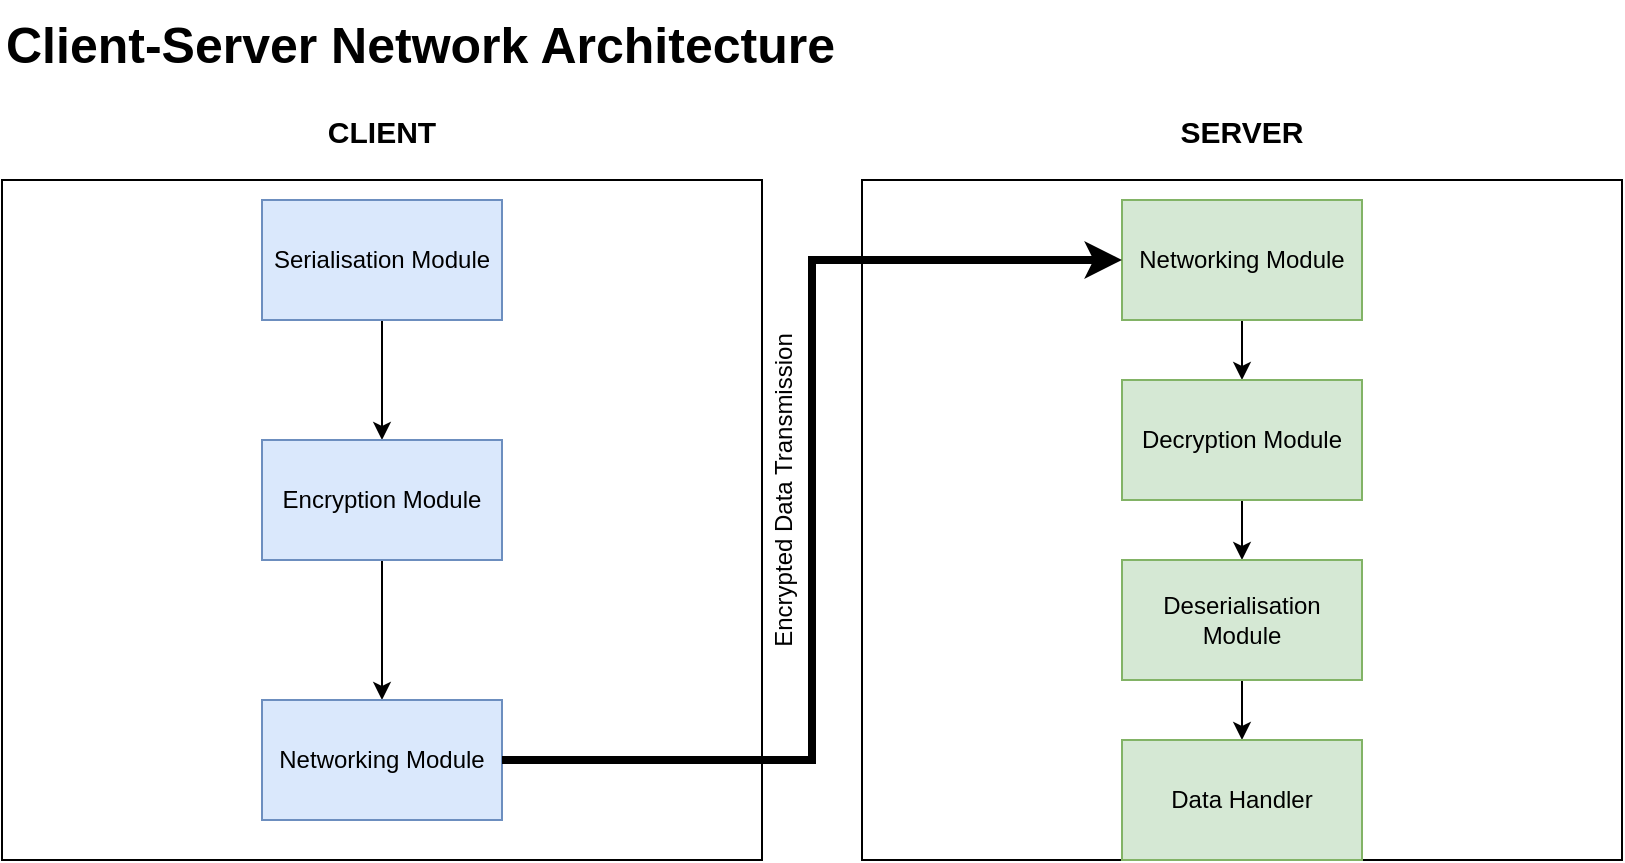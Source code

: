 <mxfile version="24.2.5" type="device">
  <diagram name="Page-1" id="cqueR6WYeeYaRP6wYspU">
    <mxGraphModel dx="1536" dy="842" grid="1" gridSize="10" guides="1" tooltips="1" connect="1" arrows="1" fold="1" page="1" pageScale="1" pageWidth="827" pageHeight="1169" math="0" shadow="0">
      <root>
        <mxCell id="0" />
        <mxCell id="1" parent="0" />
        <mxCell id="BBNkePrnfFAcqId5UuHT-2" value="" style="rounded=0;whiteSpace=wrap;html=1;" vertex="1" parent="1">
          <mxGeometry x="10" y="100" width="380" height="340" as="geometry" />
        </mxCell>
        <mxCell id="BBNkePrnfFAcqId5UuHT-3" value="CLIENT" style="text;align=center;verticalAlign=middle;resizable=0;points=[];autosize=1;strokeColor=none;fillColor=none;fontStyle=1;fontSize=15;" vertex="1" parent="1">
          <mxGeometry x="160" y="60" width="80" height="30" as="geometry" />
        </mxCell>
        <mxCell id="BBNkePrnfFAcqId5UuHT-15" style="edgeStyle=orthogonalEdgeStyle;rounded=0;orthogonalLoop=1;jettySize=auto;html=1;" edge="1" parent="1" source="BBNkePrnfFAcqId5UuHT-6" target="BBNkePrnfFAcqId5UuHT-7">
          <mxGeometry relative="1" as="geometry" />
        </mxCell>
        <mxCell id="BBNkePrnfFAcqId5UuHT-6" value="Serialisation Module" style="rounded=0;whiteSpace=wrap;fillColor=#dae8fc;strokeColor=#6c8ebf;" vertex="1" parent="1">
          <mxGeometry x="140" y="110" width="120" height="60" as="geometry" />
        </mxCell>
        <mxCell id="BBNkePrnfFAcqId5UuHT-16" style="edgeStyle=orthogonalEdgeStyle;rounded=0;orthogonalLoop=1;jettySize=auto;html=1;" edge="1" parent="1" source="BBNkePrnfFAcqId5UuHT-7" target="BBNkePrnfFAcqId5UuHT-8">
          <mxGeometry relative="1" as="geometry" />
        </mxCell>
        <mxCell id="BBNkePrnfFAcqId5UuHT-7" value="Encryption Module" style="rounded=0;whiteSpace=wrap;fillColor=#dae8fc;strokeColor=#6c8ebf;" vertex="1" parent="1">
          <mxGeometry x="140" y="230" width="120" height="60" as="geometry" />
        </mxCell>
        <mxCell id="BBNkePrnfFAcqId5UuHT-8" value="Networking Module" style="rounded=0;whiteSpace=wrap;fillColor=#dae8fc;strokeColor=#6c8ebf;" vertex="1" parent="1">
          <mxGeometry x="140" y="360" width="120" height="60" as="geometry" />
        </mxCell>
        <mxCell id="BBNkePrnfFAcqId5UuHT-9" value="" style="rounded=0;whiteSpace=wrap;html=1;" vertex="1" parent="1">
          <mxGeometry x="440" y="100" width="380" height="340" as="geometry" />
        </mxCell>
        <mxCell id="BBNkePrnfFAcqId5UuHT-10" value="SERVER" style="text;align=center;verticalAlign=middle;resizable=0;points=[];autosize=1;strokeColor=none;fillColor=none;fontStyle=1;fontSize=15;" vertex="1" parent="1">
          <mxGeometry x="590" y="60" width="80" height="30" as="geometry" />
        </mxCell>
        <mxCell id="BBNkePrnfFAcqId5UuHT-17" style="edgeStyle=orthogonalEdgeStyle;rounded=0;orthogonalLoop=1;jettySize=auto;html=1;entryX=0.5;entryY=0;entryDx=0;entryDy=0;" edge="1" parent="1" source="BBNkePrnfFAcqId5UuHT-11" target="BBNkePrnfFAcqId5UuHT-12">
          <mxGeometry relative="1" as="geometry" />
        </mxCell>
        <mxCell id="BBNkePrnfFAcqId5UuHT-11" value="Networking Module" style="rounded=0;whiteSpace=wrap;fillColor=#d5e8d4;strokeColor=#82b366;" vertex="1" parent="1">
          <mxGeometry x="570" y="110" width="120" height="60" as="geometry" />
        </mxCell>
        <mxCell id="BBNkePrnfFAcqId5UuHT-18" style="edgeStyle=orthogonalEdgeStyle;rounded=0;orthogonalLoop=1;jettySize=auto;html=1;entryX=0.5;entryY=0;entryDx=0;entryDy=0;" edge="1" parent="1" source="BBNkePrnfFAcqId5UuHT-12" target="BBNkePrnfFAcqId5UuHT-13">
          <mxGeometry relative="1" as="geometry" />
        </mxCell>
        <mxCell id="BBNkePrnfFAcqId5UuHT-12" value="Decryption Module" style="rounded=0;whiteSpace=wrap;fillColor=#d5e8d4;strokeColor=#82b366;" vertex="1" parent="1">
          <mxGeometry x="570" y="200" width="120" height="60" as="geometry" />
        </mxCell>
        <mxCell id="BBNkePrnfFAcqId5UuHT-19" style="edgeStyle=orthogonalEdgeStyle;rounded=0;orthogonalLoop=1;jettySize=auto;html=1;entryX=0.5;entryY=0;entryDx=0;entryDy=0;" edge="1" parent="1" source="BBNkePrnfFAcqId5UuHT-13" target="BBNkePrnfFAcqId5UuHT-14">
          <mxGeometry relative="1" as="geometry" />
        </mxCell>
        <mxCell id="BBNkePrnfFAcqId5UuHT-13" value="Deserialisation Module" style="rounded=0;whiteSpace=wrap;fillColor=#d5e8d4;strokeColor=#82b366;" vertex="1" parent="1">
          <mxGeometry x="570" y="290" width="120" height="60" as="geometry" />
        </mxCell>
        <mxCell id="BBNkePrnfFAcqId5UuHT-14" value="Data Handler" style="rounded=0;whiteSpace=wrap;fillColor=#d5e8d4;strokeColor=#82b366;" vertex="1" parent="1">
          <mxGeometry x="570" y="380" width="120" height="60" as="geometry" />
        </mxCell>
        <mxCell id="BBNkePrnfFAcqId5UuHT-20" style="edgeStyle=orthogonalEdgeStyle;rounded=0;orthogonalLoop=1;jettySize=auto;html=1;entryX=0;entryY=0.5;entryDx=0;entryDy=0;strokeWidth=4;" edge="1" parent="1" source="BBNkePrnfFAcqId5UuHT-8" target="BBNkePrnfFAcqId5UuHT-11">
          <mxGeometry relative="1" as="geometry" />
        </mxCell>
        <mxCell id="BBNkePrnfFAcqId5UuHT-21" value="Encrypted Data Transmission" style="text;align=center;verticalAlign=middle;resizable=0;points=[];autosize=1;strokeColor=none;fillColor=none;rotation=-90;" vertex="1" parent="1">
          <mxGeometry x="280" y="240" width="240" height="30" as="geometry" />
        </mxCell>
        <mxCell id="BBNkePrnfFAcqId5UuHT-23" value="Client-Server Network Architecture" style="text;align=left;verticalAlign=middle;resizable=0;points=[];autosize=1;strokeColor=none;fillColor=none;fontSize=25;fontStyle=1" vertex="1" parent="1">
          <mxGeometry x="10" y="10" width="410" height="40" as="geometry" />
        </mxCell>
      </root>
    </mxGraphModel>
  </diagram>
</mxfile>
